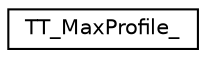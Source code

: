 digraph "Graphical Class Hierarchy"
{
 // LATEX_PDF_SIZE
  edge [fontname="Helvetica",fontsize="10",labelfontname="Helvetica",labelfontsize="10"];
  node [fontname="Helvetica",fontsize="10",shape=record];
  rankdir="LR";
  Node0 [label="TT_MaxProfile_",height=0.2,width=0.4,color="black", fillcolor="white", style="filled",URL="$d4/d4a/structTT__MaxProfile__.html",tooltip=" "];
}
